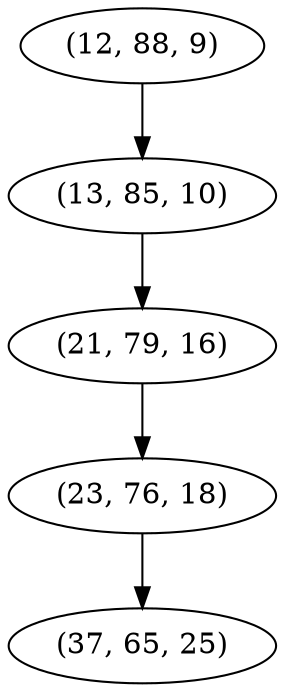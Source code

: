 digraph tree {
    "(12, 88, 9)";
    "(13, 85, 10)";
    "(21, 79, 16)";
    "(23, 76, 18)";
    "(37, 65, 25)";
    "(12, 88, 9)" -> "(13, 85, 10)";
    "(13, 85, 10)" -> "(21, 79, 16)";
    "(21, 79, 16)" -> "(23, 76, 18)";
    "(23, 76, 18)" -> "(37, 65, 25)";
}
